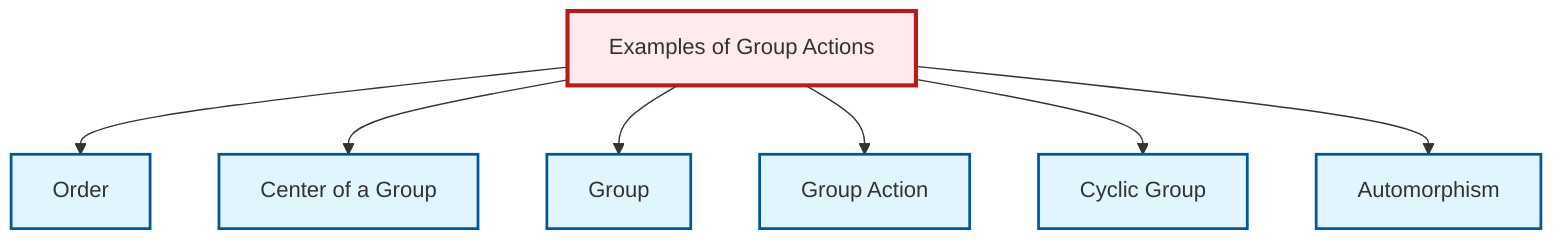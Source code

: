 graph TD
    classDef definition fill:#e1f5fe,stroke:#01579b,stroke-width:2px
    classDef theorem fill:#f3e5f5,stroke:#4a148c,stroke-width:2px
    classDef axiom fill:#fff3e0,stroke:#e65100,stroke-width:2px
    classDef example fill:#e8f5e9,stroke:#1b5e20,stroke-width:2px
    classDef current fill:#ffebee,stroke:#b71c1c,stroke-width:3px
    def-group-action["Group Action"]:::definition
    def-automorphism["Automorphism"]:::definition
    def-cyclic-group["Cyclic Group"]:::definition
    ex-group-action-examples["Examples of Group Actions"]:::example
    def-order["Order"]:::definition
    def-center-of-group["Center of a Group"]:::definition
    def-group["Group"]:::definition
    ex-group-action-examples --> def-order
    ex-group-action-examples --> def-center-of-group
    ex-group-action-examples --> def-group
    ex-group-action-examples --> def-group-action
    ex-group-action-examples --> def-cyclic-group
    ex-group-action-examples --> def-automorphism
    class ex-group-action-examples current